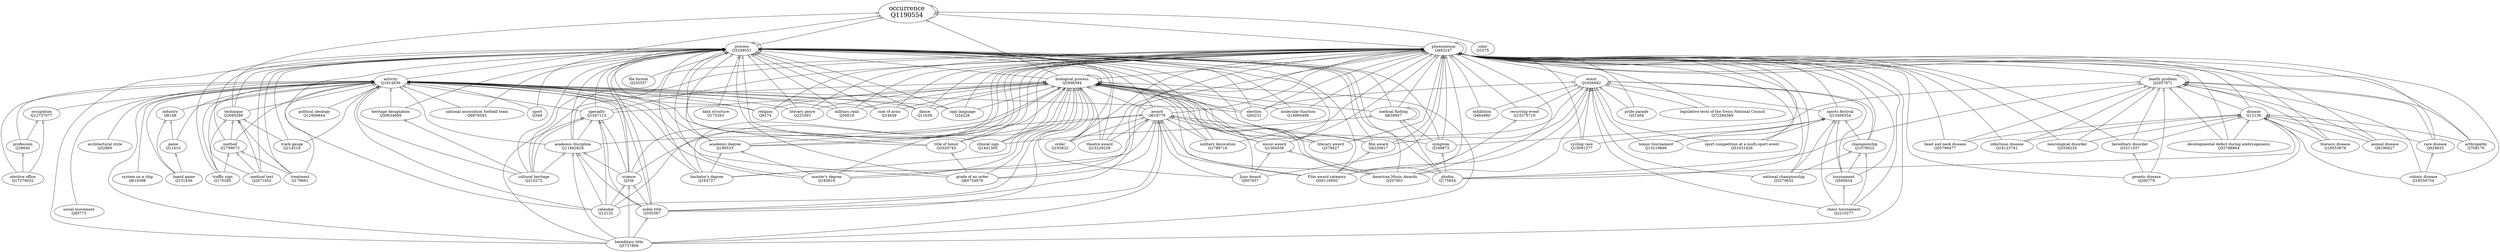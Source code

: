 strict digraph {
	graph [nodesep=0.15,
		rankdir=BT,
		ranksep=1
	];
	"occurrence
Q1190554"	[fontsize=24];
	"occurrence
Q1190554" -> "occurrence
Q1190554"	[arrowhead=o,
		color="#111111"];
	"biological process
Q2996394"	[color="#111111"];
	"biological process
Q2996394" -> "occurrence
Q1190554"	[arrowhead=o,
		color="#111111"];
	"biological process
Q2996394" -> "biological process
Q2996394"	[arrowhead=o,
		color="#111111"];
	"process
Q3249551"	[color="#111111"];
	"biological process
Q2996394" -> "process
Q3249551"	[arrowhead=o,
		color="#111111"];
	"phenomenon
Q483247"	[color="#111111"];
	"biological process
Q2996394" -> "phenomenon
Q483247"	[arrowhead=o,
		color="#111111"];
	"process
Q3249551" -> "occurrence
Q1190554"	[arrowhead=o,
		color="#111111"];
	"process
Q3249551" -> "process
Q3249551"	[arrowhead=o,
		color="#111111"];
	"phenomenon
Q483247" -> "occurrence
Q1190554"	[arrowhead=o,
		color="#111111"];
	"phenomenon
Q483247" -> "phenomenon
Q483247"	[arrowhead=o,
		color="#111111"];
	"disease
Q12136"	[color="#111111"];
	"disease
Q12136" -> "phenomenon
Q483247"	[arrowhead=o,
		color="#111111"];
	"health problem
Q2057971"	[color="#111111"];
	"disease
Q12136" -> "health problem
Q2057971"	[arrowhead=o,
		color="#111111"];
	"health problem
Q2057971" -> "phenomenon
Q483247"	[arrowhead=o,
		color="#111111"];
	"health problem
Q2057971" -> "health problem
Q2057971"	[arrowhead=o,
		color="#111111"];
	"molecular function
Q14860489"	[color="#111111"];
	"molecular function
Q14860489" -> "biological process
Q2996394"	[arrowhead=o,
		color="#111111"];
	"molecular function
Q14860489" -> "process
Q3249551"	[arrowhead=o,
		color="#111111"];
	"molecular function
Q14860489" -> "phenomenon
Q483247"	[arrowhead=o,
		color="#111111"];
	"rare disease
Q929833"	[color="#111111"];
	"rare disease
Q929833" -> "phenomenon
Q483247"	[arrowhead=o,
		color="#111111"];
	"rare disease
Q929833" -> "disease
Q12136"	[arrowhead=o,
		color="#111111"];
	"rare disease
Q929833" -> "health problem
Q2057971"	[arrowhead=o,
		color="#111111"];
	"award
Q618779"	[color="#111111"];
	"award
Q618779" -> "biological process
Q2996394"	[arrowhead=o,
		color="#111111"];
	"award
Q618779" -> "process
Q3249551"	[arrowhead=o,
		color="#111111"];
	"award
Q618779" -> "phenomenon
Q483247"	[arrowhead=o,
		color="#111111"];
	"developmental defect during embryogenesis
Q55788864"	[color="#111111"];
	"developmental defect during embryogenesis
Q55788864" -> "phenomenon
Q483247"	[arrowhead=o,
		color="#111111"];
	"developmental defect during embryogenesis
Q55788864" -> "disease
Q12136"	[arrowhead=o,
		color="#111111"];
	"developmental defect during embryogenesis
Q55788864" -> "health problem
Q2057971"	[arrowhead=o,
		color="#111111"];
	"grade of an order
Q60754876" -> "biological process
Q2996394"	[arrowhead=o,
		color="#111111"];
	"grade of an order
Q60754876" -> "process
Q3249551"	[arrowhead=o,
		color="#111111"];
	"grade of an order
Q60754876" -> "phenomenon
Q483247"	[arrowhead=o,
		color="#111111"];
	"grade of an order
Q60754876" -> "award
Q618779"	[arrowhead=o,
		color="#111111"];
	"title of honor
Q3320743"	[color="#111111"];
	"grade of an order
Q60754876" -> "title of honor
Q3320743"	[arrowhead=o,
		color="#111111"];
	"activity
Q1914636"	[color="#111111"];
	"grade of an order
Q60754876" -> "activity
Q1914636"	[arrowhead=o,
		color="#111111"];
	"title of honor
Q3320743" -> "biological process
Q2996394"	[arrowhead=o,
		color="#111111"];
	"title of honor
Q3320743" -> "process
Q3249551"	[arrowhead=o,
		color="#111111"];
	"title of honor
Q3320743" -> "phenomenon
Q483247"	[arrowhead=o,
		color="#111111"];
	"title of honor
Q3320743" -> "award
Q618779"	[arrowhead=o,
		color="#111111"];
	"title of honor
Q3320743" -> "activity
Q1914636"	[arrowhead=o,
		color="#111111"];
	"activity
Q1914636" -> "occurrence
Q1190554"	[arrowhead=o,
		color="#111111"];
	"head and neck disease
Q55789477"	[color="#111111"];
	"head and neck disease
Q55789477" -> "phenomenon
Q483247"	[arrowhead=o,
		color="#111111"];
	"head and neck disease
Q55789477" -> "disease
Q12136"	[arrowhead=o,
		color="#111111"];
	"head and neck disease
Q55789477" -> "health problem
Q2057971"	[arrowhead=o,
		color="#111111"];
	"academic discipline
Q11862829"	[color="#111111"];
	"academic discipline
Q11862829" -> "biological process
Q2996394"	[arrowhead=o,
		color="#111111"];
	"academic discipline
Q11862829" -> "process
Q3249551"	[arrowhead=o,
		color="#111111"];
	"academic discipline
Q11862829" -> "phenomenon
Q483247"	[arrowhead=o,
		color="#111111"];
	"academic discipline
Q11862829" -> "activity
Q1914636"	[arrowhead=o,
		color="#111111"];
	"specialty
Q1047113"	[color="#111111"];
	"academic discipline
Q11862829" -> "specialty
Q1047113"	[arrowhead=o,
		color="#111111"];
	"specialty
Q1047113" -> "biological process
Q2996394"	[arrowhead=o,
		color="#111111"];
	"specialty
Q1047113" -> "process
Q3249551"	[arrowhead=o,
		color="#111111"];
	"specialty
Q1047113" -> "phenomenon
Q483247"	[arrowhead=o,
		color="#111111"];
	"specialty
Q1047113" -> "activity
Q1914636"	[arrowhead=o,
		color="#111111"];
	"occupation
Q12737077"	[color="#111111"];
	"occupation
Q12737077" -> "activity
Q1914636"	[arrowhead=o,
		color="#111111"];
	"infectious disease
Q18123741"	[color="#111111"];
	"infectious disease
Q18123741" -> "phenomenon
Q483247"	[arrowhead=o,
		color="#111111"];
	"infectious disease
Q18123741" -> "disease
Q12136"	[arrowhead=o,
		color="#111111"];
	"infectious disease
Q18123741" -> "health problem
Q2057971"	[arrowhead=o,
		color="#111111"];
	"academic degree
Q189533"	[color="#111111"];
	"academic degree
Q189533" -> "biological process
Q2996394"	[arrowhead=o,
		color="#111111"];
	"academic degree
Q189533" -> "process
Q3249551"	[arrowhead=o,
		color="#111111"];
	"academic degree
Q189533" -> "phenomenon
Q483247"	[arrowhead=o,
		color="#111111"];
	"academic degree
Q189533" -> "award
Q618779"	[arrowhead=o,
		color="#111111"];
	"academic degree
Q189533" -> "activity
Q1914636"	[arrowhead=o,
		color="#111111"];
	"profession
Q28640"	[color="#111111"];
	"profession
Q28640" -> "activity
Q1914636"	[arrowhead=o,
		color="#111111"];
	"profession
Q28640" -> "occupation
Q12737077"	[arrowhead=o,
		color="#111111"];
	"heritage designation
Q30634609"	[color="#111111"];
	"heritage designation
Q30634609" -> "process
Q3249551"	[arrowhead=o,
		color="#111111"];
	"heritage designation
Q30634609" -> "activity
Q1914636"	[arrowhead=o,
		color="#111111"];
	"sports festival
Q13406554"	[color="#111111"];
	"sports festival
Q13406554" -> "phenomenon
Q483247"	[arrowhead=o,
		color="#111111"];
	"event
Q1656682"	[color="#111111"];
	"sports festival
Q13406554" -> "event
Q1656682"	[arrowhead=o,
		color="#111111"];
	"event
Q1656682" -> "phenomenon
Q483247"	[arrowhead=o,
		color="#111111"];
	"traffic sign
Q170285" -> "process
Q3249551"	[arrowhead=o,
		color="#111111"];
	"traffic sign
Q170285" -> "activity
Q1914636"	[arrowhead=o,
		color="#111111"];
	"method
Q1799072"	[color="#111111"];
	"traffic sign
Q170285" -> "method
Q1799072"	[arrowhead=o,
		color="#111111"];
	"technique
Q2695280"	[color="#111111"];
	"traffic sign
Q170285" -> "technique
Q2695280"	[arrowhead=o,
		color="#111111"];
	"method
Q1799072" -> "process
Q3249551"	[arrowhead=o,
		color="#111111"];
	"method
Q1799072" -> "activity
Q1914636"	[arrowhead=o,
		color="#111111"];
	"method
Q1799072" -> "technique
Q2695280"	[arrowhead=o,
		color="#111111"];
	"technique
Q2695280" -> "occurrence
Q1190554"	[arrowhead=o,
		color="#111111"];
	"technique
Q2695280" -> "process
Q3249551"	[arrowhead=o,
		color="#111111"];
	"technique
Q2695280" -> "activity
Q1914636"	[arrowhead=o,
		color="#111111"];
	"cultural heritage
Q210272"	[color="#111111"];
	"cultural heritage
Q210272" -> "biological process
Q2996394"	[arrowhead=o,
		color="#111111"];
	"cultural heritage
Q210272" -> "process
Q3249551"	[arrowhead=o,
		color="#111111"];
	"cultural heritage
Q210272" -> "phenomenon
Q483247"	[arrowhead=o,
		color="#111111"];
	"cultural heritage
Q210272" -> "activity
Q1914636"	[arrowhead=o,
		color="#111111"];
	"cultural heritage
Q210272" -> "academic discipline
Q11862829"	[arrowhead=o,
		color="#111111"];
	"cultural heritage
Q210272" -> "specialty
Q1047113"	[arrowhead=o,
		color="#111111"];
	"cultural heritage
Q210272" -> "heritage designation
Q30634609"	[arrowhead=o,
		color="#111111"];
	"political ideology
Q12909644"	[color="#111111"];
	"political ideology
Q12909644" -> "activity
Q1914636"	[arrowhead=o,
		color="#111111",
		minlen=1];
	"noble title
Q355567"	[color="#111111"];
	"noble title
Q355567" -> "biological process
Q2996394"	[arrowhead=o,
		color="#111111"];
	"noble title
Q355567" -> "process
Q3249551"	[arrowhead=o,
		color="#111111"];
	"noble title
Q355567" -> "phenomenon
Q483247"	[arrowhead=o,
		color="#111111"];
	"noble title
Q355567" -> "award
Q618779"	[arrowhead=o,
		color="#111111"];
	"noble title
Q355567" -> "activity
Q1914636"	[arrowhead=o,
		color="#111111"];
	"noble title
Q355567" -> "academic discipline
Q11862829"	[arrowhead=o,
		color="#111111"];
	"noble title
Q355567" -> "specialty
Q1047113"	[arrowhead=o,
		color="#111111"];
	"science
Q336"	[color="#111111"];
	"noble title
Q355567" -> "science
Q336"	[arrowhead=o,
		color="#111111"];
	"science
Q336" -> "biological process
Q2996394"	[arrowhead=o,
		color="#111111"];
	"science
Q336" -> "process
Q3249551"	[arrowhead=o,
		color="#111111"];
	"science
Q336" -> "phenomenon
Q483247"	[arrowhead=o,
		color="#111111"];
	"science
Q336" -> "activity
Q1914636"	[arrowhead=o,
		color="#111111"];
	"science
Q336" -> "academic discipline
Q11862829"	[arrowhead=o,
		color="#111111"];
	"science
Q336" -> "specialty
Q1047113"	[arrowhead=o,
		color="#111111"];
	"cycling race
Q15091377"	[color="#111111"];
	"cycling race
Q15091377" -> "phenomenon
Q483247"	[arrowhead=o,
		color="#111111"];
	"cycling race
Q15091377" -> "sports festival
Q13406554"	[arrowhead=o,
		color="#111111"];
	"cycling race
Q15091377" -> "event
Q1656682"	[arrowhead=o,
		color="#111111"];
	"literary genre
Q223393"	[color="#111111"];
	"literary genre
Q223393" -> "biological process
Q2996394"	[arrowhead=o,
		color="#111111"];
	"literary genre
Q223393" -> "process
Q3249551"	[arrowhead=o,
		color="#111111"];
	"literary genre
Q223393" -> "phenomenon
Q483247"	[arrowhead=o,
		color="#111111"];
	"literary genre
Q223393" -> "activity
Q1914636"	[arrowhead=o,
		color="#111111"];
	"national association football team
Q6979593"	[color="#111111"];
	"national association football team
Q6979593" -> "process
Q3249551"	[arrowhead=o,
		color="#111111"];
	"national association football team
Q6979593" -> "activity
Q1914636"	[arrowhead=o,
		color="#111111"];
	"championship
Q1079023"	[color="#111111"];
	"championship
Q1079023" -> "phenomenon
Q483247"	[arrowhead=o,
		color="#111111"];
	"championship
Q1079023" -> "sports festival
Q13406554"	[arrowhead=o,
		color="#111111"];
	"championship
Q1079023" -> "event
Q1656682"	[arrowhead=o,
		color="#111111"];
	"bachelor's degree
Q163727"	[color="#111111"];
	"bachelor's degree
Q163727" -> "biological process
Q2996394"	[arrowhead=o,
		color="#111111"];
	"bachelor's degree
Q163727" -> "process
Q3249551"	[arrowhead=o,
		color="#111111"];
	"bachelor's degree
Q163727" -> "phenomenon
Q483247"	[arrowhead=o,
		color="#111111"];
	"bachelor's degree
Q163727" -> "award
Q618779"	[arrowhead=o,
		color="#111111"];
	"bachelor's degree
Q163727" -> "activity
Q1914636"	[arrowhead=o,
		color="#111111"];
	"bachelor's degree
Q163727" -> "academic degree
Q189533"	[arrowhead=o,
		color="#111111"];
	"hereditary disorder
Q3311537"	[color="#111111"];
	"hereditary disorder
Q3311537" -> "phenomenon
Q483247"	[arrowhead=o,
		color="#111111"];
	"hereditary disorder
Q3311537" -> "disease
Q12136"	[arrowhead=o,
		color="#111111"];
	"hereditary disorder
Q3311537" -> "health problem
Q2057971"	[arrowhead=o,
		color="#111111"];
	"election
Q40231"	[color="#111111"];
	"election
Q40231" -> "biological process
Q2996394"	[arrowhead=o,
		color="#111111"];
	"election
Q40231" -> "process
Q3249551"	[arrowhead=o,
		color="#111111"];
	"election
Q40231" -> "phenomenon
Q483247"	[arrowhead=o,
		color="#111111"];
	"election
Q40231" -> "activity
Q1914636"	[arrowhead=o,
		color="#111111"];
	"election
Q40231" -> "event
Q1656682"	[arrowhead=o,
		color="#111111"];
	"hereditary title
Q5737899"	[color="#111111"];
	"hereditary title
Q5737899" -> "biological process
Q2996394"	[arrowhead=o,
		color="#111111"];
	"hereditary title
Q5737899" -> "process
Q3249551"	[arrowhead=o,
		color="#111111"];
	"hereditary title
Q5737899" -> "phenomenon
Q483247"	[arrowhead=o,
		color="#111111"];
	"hereditary title
Q5737899" -> "award
Q618779"	[arrowhead=o,
		color="#111111"];
	"hereditary title
Q5737899" -> "activity
Q1914636"	[arrowhead=o,
		color="#111111"];
	"hereditary title
Q5737899" -> "academic discipline
Q11862829"	[arrowhead=o,
		color="#111111"];
	"hereditary title
Q5737899" -> "specialty
Q1047113"	[arrowhead=o,
		color="#111111"];
	"hereditary title
Q5737899" -> "noble title
Q355567"	[arrowhead=o,
		color="#111111"];
	"hereditary title
Q5737899" -> "science
Q336"	[arrowhead=o,
		color="#111111"];
	"file format
Q235557" -> "process
Q3249551"	[arrowhead=o,
		color="#111111",
		minlen=1];
	"symptom
Q169872"	[color="#111111"];
	"symptom
Q169872" -> "biological process
Q2996394"	[arrowhead=o,
		color="#111111"];
	"symptom
Q169872" -> "process
Q3249551"	[arrowhead=o,
		color="#111111"];
	"symptom
Q169872" -> "phenomenon
Q483247"	[arrowhead=o,
		color="#111111"];
	"symptom
Q169872" -> "health problem
Q2057971"	[arrowhead=o,
		color="#111111"];
	"medical finding
Q639907"	[color="#111111"];
	"symptom
Q169872" -> "medical finding
Q639907"	[arrowhead=o,
		color="#111111"];
	"medical finding
Q639907" -> "biological process
Q2996394"	[arrowhead=o,
		color="#111111"];
	"medical finding
Q639907" -> "process
Q3249551"	[arrowhead=o,
		color="#111111"];
	"medical finding
Q639907" -> "phenomenon
Q483247"	[arrowhead=o,
		color="#111111"];
	"medical finding
Q639907" -> "medical finding
Q639907"	[arrowhead=o,
		color="#111111"];
	"sport competition at a multi-sport event
Q51031626"	[color="#111111"];
	"sport competition at a multi-sport event
Q51031626" -> "phenomenon
Q483247"	[arrowhead=o,
		color="#111111"];
	"sport competition at a multi-sport event
Q51031626" -> "sports festival
Q13406554"	[arrowhead=o,
		color="#111111"];
	"sport competition at a multi-sport event
Q51031626" -> "event
Q1656682"	[arrowhead=o,
		color="#111111"];
	"national championship
Q3270632"	[color="#111111"];
	"national championship
Q3270632" -> "phenomenon
Q483247"	[arrowhead=o,
		color="#111111"];
	"national championship
Q3270632" -> "sports festival
Q13406554"	[arrowhead=o,
		color="#111111"];
	"national championship
Q3270632" -> "event
Q1656682"	[arrowhead=o,
		color="#111111"];
	"national championship
Q3270632" -> "championship
Q1079023"	[arrowhead=o,
		color="#111111"];
	"calendar
Q12132"	[color="#111111"];
	"calendar
Q12132" -> "biological process
Q2996394"	[arrowhead=o,
		color="#111111"];
	"calendar
Q12132" -> "process
Q3249551"	[arrowhead=o,
		color="#111111"];
	"calendar
Q12132" -> "phenomenon
Q483247"	[arrowhead=o,
		color="#111111"];
	"calendar
Q12132" -> "activity
Q1914636"	[arrowhead=o,
		color="#111111"];
	"calendar
Q12132" -> "academic discipline
Q11862829"	[arrowhead=o,
		color="#111111"];
	"calendar
Q12132" -> "specialty
Q1047113"	[arrowhead=o,
		color="#111111"];
	"calendar
Q12132" -> "science
Q336"	[arrowhead=o,
		color="#111111"];
	"master's degree
Q183816"	[color="#111111"];
	"master's degree
Q183816" -> "biological process
Q2996394"	[arrowhead=o,
		color="#111111"];
	"master's degree
Q183816" -> "process
Q3249551"	[arrowhead=o,
		color="#111111"];
	"master's degree
Q183816" -> "phenomenon
Q483247"	[arrowhead=o,
		color="#111111"];
	"master's degree
Q183816" -> "award
Q618779"	[arrowhead=o,
		color="#111111"];
	"master's degree
Q183816" -> "activity
Q1914636"	[arrowhead=o,
		color="#111111"];
	"master's degree
Q183816" -> "academic degree
Q189533"	[arrowhead=o,
		color="#111111"];
	"color
Q1075"	[color="#111111"];
	"color
Q1075" -> "occurrence
Q1190554"	[arrowhead=o,
		color="#111111",
		minlen=1];
	"sport
Q349"	[color="#111111"];
	"sport
Q349" -> "process
Q3249551"	[arrowhead=o,
		color="#111111"];
	"sport
Q349" -> "activity
Q1914636"	[arrowhead=o,
		color="#111111"];
	"clinical sign
Q1441305"	[color="#111111"];
	"clinical sign
Q1441305" -> "biological process
Q2996394"	[arrowhead=o,
		color="#111111"];
	"clinical sign
Q1441305" -> "process
Q3249551"	[arrowhead=o,
		color="#111111"];
	"clinical sign
Q1441305" -> "phenomenon
Q483247"	[arrowhead=o,
		color="#111111"];
	"clinical sign
Q1441305" -> "medical finding
Q639907"	[arrowhead=o,
		color="#111111"];
	"elective office
Q17279032"	[color="#111111"];
	"elective office
Q17279032" -> "activity
Q1914636"	[arrowhead=o,
		color="#111111"];
	"elective office
Q17279032" -> "occupation
Q12737077"	[arrowhead=o,
		color="#111111"];
	"elective office
Q17279032" -> "profession
Q28640"	[arrowhead=o,
		color="#111111"];
	"genetic disease
Q200779"	[color="#111111"];
	"genetic disease
Q200779" -> "phenomenon
Q483247"	[arrowhead=o,
		color="#111111"];
	"genetic disease
Q200779" -> "disease
Q12136"	[arrowhead=o,
		color="#111111"];
	"genetic disease
Q200779" -> "health problem
Q2057971"	[arrowhead=o,
		color="#111111"];
	"genetic disease
Q200779" -> "hereditary disorder
Q3311537"	[arrowhead=o,
		color="#111111"];
	"phobia
Q175854"	[color="#111111"];
	"phobia
Q175854" -> "biological process
Q2996394"	[arrowhead=o,
		color="#111111"];
	"phobia
Q175854" -> "process
Q3249551"	[arrowhead=o,
		color="#111111"];
	"phobia
Q175854" -> "phenomenon
Q483247"	[arrowhead=o,
		color="#111111"];
	"phobia
Q175854" -> "disease
Q12136"	[arrowhead=o,
		color="#111111"];
	"phobia
Q175854" -> "health problem
Q2057971"	[arrowhead=o,
		color="#111111"];
	"phobia
Q175854" -> "symptom
Q169872"	[arrowhead=o,
		color="#111111"];
	"phobia
Q175854" -> "medical finding
Q639907"	[arrowhead=o,
		color="#111111"];
	"military rank
Q56019"	[color="#111111"];
	"military rank
Q56019" -> "biological process
Q2996394"	[arrowhead=o,
		color="#111111"];
	"military rank
Q56019" -> "process
Q3249551"	[arrowhead=o,
		color="#111111"];
	"military rank
Q56019" -> "phenomenon
Q483247"	[arrowhead=o,
		color="#111111"];
	"military rank
Q56019" -> "activity
Q1914636"	[arrowhead=o,
		color="#111111"];
	"film award
Q4220917"	[color="#111111"];
	"film award
Q4220917" -> "biological process
Q2996394"	[arrowhead=o,
		color="#111111"];
	"film award
Q4220917" -> "process
Q3249551"	[arrowhead=o,
		color="#111111"];
	"film award
Q4220917" -> "phenomenon
Q483247"	[arrowhead=o,
		color="#111111"];
	"film award
Q4220917" -> "award
Q618779"	[arrowhead=o,
		color="#111111"];
	"film award
Q4220917" -> "event
Q1656682"	[arrowhead=o,
		color="#111111"];
	"pride parade
Q51404"	[color="#111111"];
	"pride parade
Q51404" -> "phenomenon
Q483247"	[arrowhead=o,
		color="#111111"];
	"pride parade
Q51404" -> "event
Q1656682"	[arrowhead=o,
		color="#111111"];
	"medical test
Q2671652"	[color="#111111"];
	"medical test
Q2671652" -> "process
Q3249551"	[arrowhead=o,
		color="#111111"];
	"medical test
Q2671652" -> "activity
Q1914636"	[arrowhead=o,
		color="#111111"];
	"medical test
Q2671652" -> "method
Q1799072"	[arrowhead=o,
		color="#111111"];
	"medical test
Q2671652" -> "technique
Q2695280"	[arrowhead=o,
		color="#111111"];
	"track gauge
Q214519" -> "process
Q3249551"	[arrowhead=o,
		color="#111111"];
	"track gauge
Q214519" -> "activity
Q1914636"	[arrowhead=o,
		color="#111111"];
	"track gauge
Q214519" -> "technique
Q2695280"	[arrowhead=o,
		color="#111111"];
	"literary award
Q378427"	[color="#111111"];
	"literary award
Q378427" -> "biological process
Q2996394"	[arrowhead=o,
		color="#111111"];
	"literary award
Q378427" -> "process
Q3249551"	[arrowhead=o,
		color="#111111"];
	"literary award
Q378427" -> "phenomenon
Q483247"	[arrowhead=o,
		color="#111111"];
	"literary award
Q378427" -> "award
Q618779"	[arrowhead=o,
		color="#111111"];
	"literary award
Q378427" -> "event
Q1656682"	[arrowhead=o,
		color="#111111"];
	"legislative term of the Swiss National Council
Q72284369"	[color="#111111"];
	"legislative term of the Swiss National Council
Q72284369" -> "phenomenon
Q483247"	[arrowhead=o,
		color="#111111"];
	"legislative term of the Swiss National Council
Q72284369" -> "event
Q1656682"	[arrowhead=o,
		color="#111111"];
	"colonic disease
Q18556754"	[color="#111111"];
	"colonic disease
Q18556754" -> "phenomenon
Q483247"	[arrowhead=o,
		color="#111111"];
	"colonic disease
Q18556754" -> "disease
Q12136"	[arrowhead=o,
		color="#111111"];
	"colonic disease
Q18556754" -> "health problem
Q2057971"	[arrowhead=o,
		color="#111111"];
	"colonic disease
Q18556754" -> "rare disease
Q929833"	[arrowhead=o,
		color="#111111"];
	"theatre award
Q15229229"	[color="#111111"];
	"theatre award
Q15229229" -> "biological process
Q2996394"	[arrowhead=o,
		color="#111111"];
	"theatre award
Q15229229" -> "process
Q3249551"	[arrowhead=o,
		color="#111111"];
	"theatre award
Q15229229" -> "phenomenon
Q483247"	[arrowhead=o,
		color="#111111"];
	"theatre award
Q15229229" -> "award
Q618779"	[arrowhead=o,
		color="#111111"];
	"religion
Q9174"	[color="#111111"];
	"religion
Q9174" -> "biological process
Q2996394"	[arrowhead=o,
		color="#111111"];
	"religion
Q9174" -> "process
Q3249551"	[arrowhead=o,
		color="#111111"];
	"religion
Q9174" -> "phenomenon
Q483247"	[arrowhead=o,
		color="#111111"];
	"religion
Q9174" -> "activity
Q1914636"	[arrowhead=o,
		color="#111111"];
	"architectural style
Q32880"	[color="#111111"];
	"architectural style
Q32880" -> "activity
Q1914636"	[arrowhead=o,
		color="#111111",
		minlen=2];
	"Juno Award
Q507057"	[color="#111111"];
	"Juno Award
Q507057" -> "biological process
Q2996394"	[arrowhead=o,
		color="#111111"];
	"Juno Award
Q507057" -> "process
Q3249551"	[arrowhead=o,
		color="#111111"];
	"Juno Award
Q507057" -> "phenomenon
Q483247"	[arrowhead=o,
		color="#111111"];
	"Juno Award
Q507057" -> "award
Q618779"	[arrowhead=o,
		color="#111111"];
	"music award
Q1364556"	[color="#111111"];
	"Juno Award
Q507057" -> "music award
Q1364556"	[arrowhead=o,
		color="#111111"];
	"music award
Q1364556" -> "biological process
Q2996394"	[arrowhead=o,
		color="#111111"];
	"music award
Q1364556" -> "process
Q3249551"	[arrowhead=o,
		color="#111111"];
	"music award
Q1364556" -> "phenomenon
Q483247"	[arrowhead=o,
		color="#111111"];
	"music award
Q1364556" -> "award
Q618779"	[arrowhead=o,
		color="#111111"];
	"exhibition
Q464980"	[color="#111111"];
	"exhibition
Q464980" -> "phenomenon
Q483247"	[arrowhead=o,
		color="#111111"];
	"exhibition
Q464980" -> "event
Q1656682"	[arrowhead=o,
		color="#111111"];
	"neurological disorder
Q3339235"	[color="#111111"];
	"neurological disorder
Q3339235" -> "phenomenon
Q483247"	[arrowhead=o,
		color="#111111"];
	"neurological disorder
Q3339235" -> "disease
Q12136"	[arrowhead=o,
		color="#111111"];
	"neurological disorder
Q3339235" -> "health problem
Q2057971"	[arrowhead=o,
		color="#111111"];
	"recurring event
Q15275719"	[color="#111111"];
	"recurring event
Q15275719" -> "phenomenon
Q483247"	[arrowhead=o,
		color="#111111"];
	"recurring event
Q15275719" -> "event
Q1656682"	[arrowhead=o,
		color="#111111"];
	"treatment
Q179661"	[color="#111111"];
	"treatment
Q179661" -> "process
Q3249551"	[arrowhead=o,
		color="#111111"];
	"treatment
Q179661" -> "activity
Q1914636"	[arrowhead=o,
		color="#111111"];
	"treatment
Q179661" -> "method
Q1799072"	[arrowhead=o,
		color="#111111"];
	"treatment
Q179661" -> "technique
Q2695280"	[arrowhead=o,
		color="#111111"];
	"system on a chip
Q610398" -> "activity
Q1914636"	[arrowhead=o,
		color="#111111",
		minlen=3];
	"industry
Q8148"	[color="#111111"];
	"industry
Q8148" -> "activity
Q1914636"	[arrowhead=o,
		color="#111111"];
	"military decoration
Q1788716"	[color="#111111"];
	"military decoration
Q1788716" -> "biological process
Q2996394"	[arrowhead=o,
		color="#111111"];
	"military decoration
Q1788716" -> "process
Q3249551"	[arrowhead=o,
		color="#111111"];
	"military decoration
Q1788716" -> "phenomenon
Q483247"	[arrowhead=o,
		color="#111111"];
	"military decoration
Q1788716" -> "award
Q618779"	[arrowhead=o,
		color="#111111"];
	"Film award category
Q56116950" -> "biological process
Q2996394"	[arrowhead=o,
		color="#111111"];
	"Film award category
Q56116950" -> "process
Q3249551"	[arrowhead=o,
		color="#111111"];
	"Film award category
Q56116950" -> "phenomenon
Q483247"	[arrowhead=o,
		color="#111111"];
	"Film award category
Q56116950" -> "award
Q618779"	[arrowhead=o,
		color="#111111"];
	"Film award category
Q56116950" -> "event
Q1656682"	[arrowhead=o,
		color="#111111"];
	"Film award category
Q56116950" -> "film award
Q4220917"	[arrowhead=o,
		color="#111111"];
	"arthropathy
Q708176"	[color="#111111"];
	"arthropathy
Q708176" -> "phenomenon
Q483247"	[arrowhead=o,
		color="#111111"];
	"arthropathy
Q708176" -> "disease
Q12136"	[arrowhead=o,
		color="#111111"];
	"arthropathy
Q708176" -> "health problem
Q2057971"	[arrowhead=o,
		color="#111111"];
	"dance
Q11639"	[color="#111111"];
	"dance
Q11639" -> "biological process
Q2996394"	[arrowhead=o,
		color="#111111"];
	"dance
Q11639" -> "process
Q3249551"	[arrowhead=o,
		color="#111111"];
	"dance
Q11639" -> "phenomenon
Q483247"	[arrowhead=o,
		color="#111111"];
	"dance
Q11639" -> "activity
Q1914636"	[arrowhead=o,
		color="#111111"];
	"tennis tournament
Q13219666"	[color="#111111"];
	"tennis tournament
Q13219666" -> "phenomenon
Q483247"	[arrowhead=o,
		color="#111111"];
	"tennis tournament
Q13219666" -> "sports festival
Q13406554"	[arrowhead=o,
		color="#111111"];
	"tennis tournament
Q13219666" -> "event
Q1656682"	[arrowhead=o,
		color="#111111"];
	"game
Q11410"	[color="#111111"];
	"game
Q11410" -> "activity
Q1914636"	[arrowhead=o,
		color="#111111"];
	"game
Q11410" -> "industry
Q8148"	[arrowhead=o,
		color="#111111"];
	"sign language
Q34228" -> "biological process
Q2996394"	[arrowhead=o,
		color="#111111"];
	"sign language
Q34228" -> "process
Q3249551"	[arrowhead=o,
		color="#111111"];
	"sign language
Q34228" -> "phenomenon
Q483247"	[arrowhead=o,
		color="#111111"];
	"sign language
Q34228" -> "activity
Q1914636"	[arrowhead=o,
		color="#111111"];
	"animal disease
Q9190427"	[color="#111111"];
	"animal disease
Q9190427" -> "phenomenon
Q483247"	[arrowhead=o,
		color="#111111"];
	"animal disease
Q9190427" -> "disease
Q12136"	[arrowhead=o,
		color="#111111"];
	"animal disease
Q9190427" -> "health problem
Q2057971"	[arrowhead=o,
		color="#111111"];
	"American Music Awards
Q207601"	[color="#111111"];
	"American Music Awards
Q207601" -> "biological process
Q2996394"	[arrowhead=o,
		color="#111111"];
	"American Music Awards
Q207601" -> "process
Q3249551"	[arrowhead=o,
		color="#111111"];
	"American Music Awards
Q207601" -> "phenomenon
Q483247"	[arrowhead=o,
		color="#111111"];
	"American Music Awards
Q207601" -> "award
Q618779"	[arrowhead=o,
		color="#111111"];
	"American Music Awards
Q207601" -> "event
Q1656682"	[arrowhead=o,
		color="#111111"];
	"American Music Awards
Q207601" -> "music award
Q1364556"	[arrowhead=o,
		color="#111111"];
	"American Music Awards
Q207601" -> "recurring event
Q15275719"	[arrowhead=o,
		color="#111111"];
	"board game
Q131436" -> "activity
Q1914636"	[arrowhead=o,
		color="#111111"];
	"board game
Q131436" -> "industry
Q8148"	[arrowhead=o,
		color="#111111"];
	"board game
Q131436" -> "game
Q11410"	[arrowhead=o,
		color="#111111"];
	"chess tournament
Q2210277"	[color="#111111"];
	"chess tournament
Q2210277" -> "phenomenon
Q483247"	[arrowhead=o,
		color="#111111"];
	"chess tournament
Q2210277" -> "sports festival
Q13406554"	[arrowhead=o,
		color="#111111"];
	"chess tournament
Q2210277" -> "event
Q1656682"	[arrowhead=o,
		color="#111111"];
	"chess tournament
Q2210277" -> "championship
Q1079023"	[arrowhead=o,
		color="#111111"];
	"tournament
Q500834"	[color="#111111"];
	"chess tournament
Q2210277" -> "tournament
Q500834"	[arrowhead=o,
		color="#111111"];
	"tournament
Q500834" -> "phenomenon
Q483247"	[arrowhead=o,
		color="#111111"];
	"tournament
Q500834" -> "sports festival
Q13406554"	[arrowhead=o,
		color="#111111"];
	"tournament
Q500834" -> "event
Q1656682"	[arrowhead=o,
		color="#111111"];
	"tournament
Q500834" -> "championship
Q1079023"	[arrowhead=o,
		color="#111111"];
	"social movement
Q49773"	[color="#111111"];
	"social movement
Q49773" -> "activity
Q1914636"	[arrowhead=o,
		color="#111111",
		minlen=4];
	"thoracic disease
Q18553676"	[color="#111111"];
	"thoracic disease
Q18553676" -> "phenomenon
Q483247"	[arrowhead=o,
		color="#111111"];
	"thoracic disease
Q18553676" -> "disease
Q12136"	[arrowhead=o,
		color="#111111"];
	"thoracic disease
Q18553676" -> "health problem
Q2057971"	[arrowhead=o,
		color="#111111"];
	"coat of arms
Q14659"	[color="#111111"];
	"coat of arms
Q14659" -> "biological process
Q2996394"	[arrowhead=o,
		color="#111111"];
	"coat of arms
Q14659" -> "process
Q3249551"	[arrowhead=o,
		color="#111111"];
	"coat of arms
Q14659" -> "phenomenon
Q483247"	[arrowhead=o,
		color="#111111"];
	"coat of arms
Q14659" -> "activity
Q1914636"	[arrowhead=o,
		color="#111111"];
	"data structure
Q175263" -> "process
Q3249551"	[arrowhead=o,
		color="#111111",
		minlen=2];
	"order
Q193622"	[color="#111111"];
	"order
Q193622" -> "biological process
Q2996394"	[arrowhead=o,
		color="#111111"];
	"order
Q193622" -> "process
Q3249551"	[arrowhead=o,
		color="#111111"];
	"order
Q193622" -> "phenomenon
Q483247"	[arrowhead=o,
		color="#111111"];
	"order
Q193622" -> "award
Q618779"	[arrowhead=o,
		color="#111111"];
}
